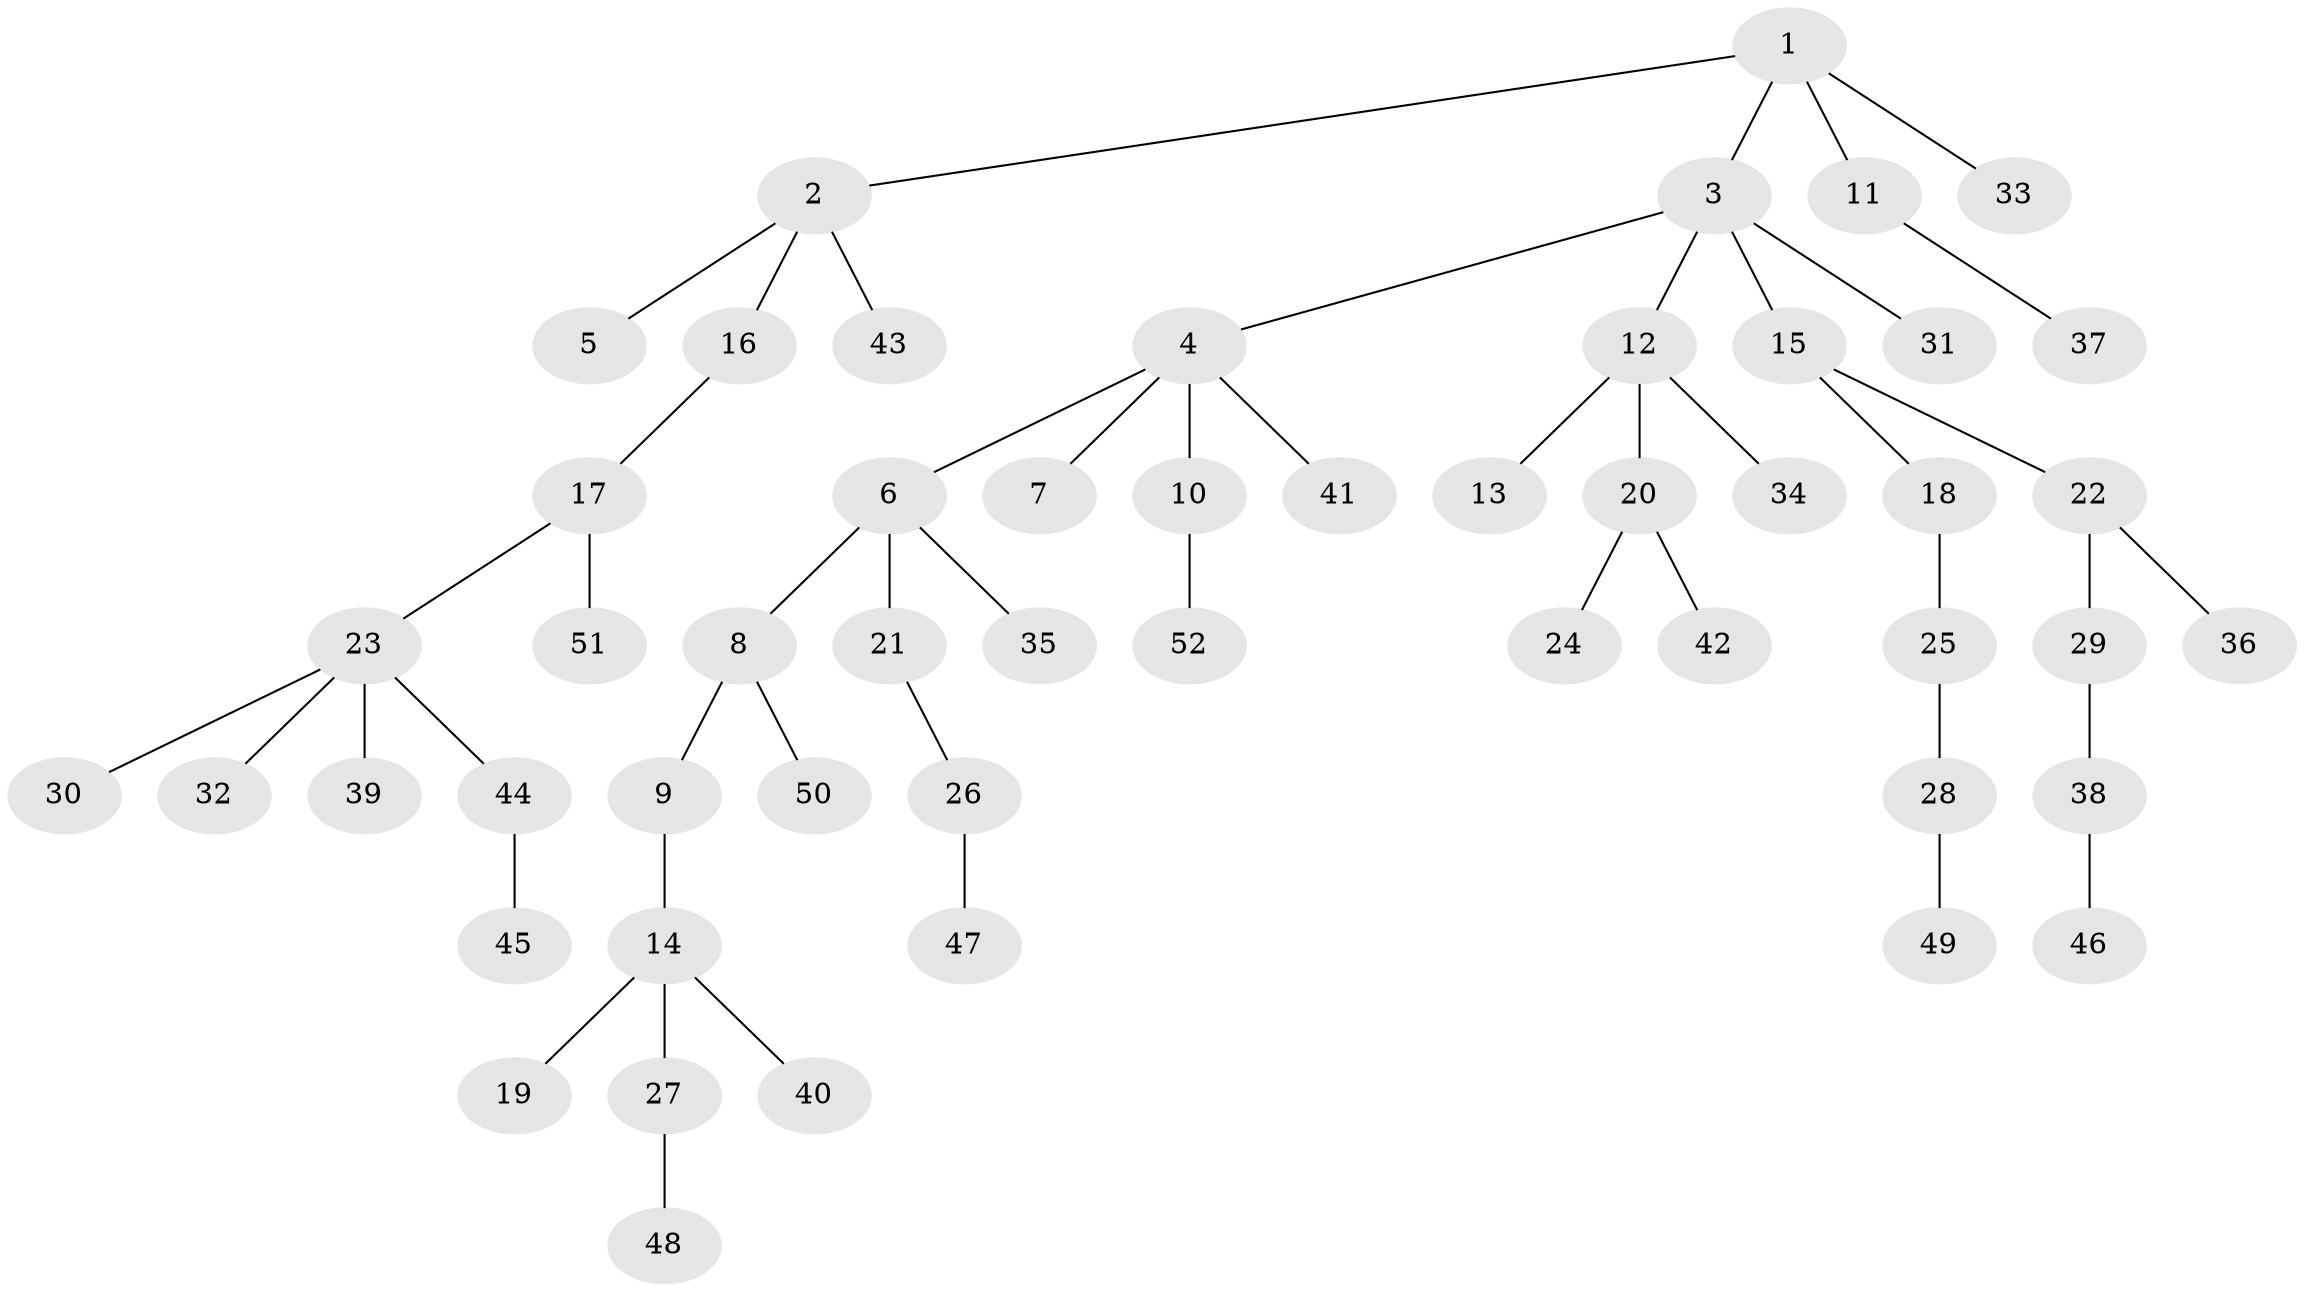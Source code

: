 // Generated by graph-tools (version 1.1) at 2025/36/03/09/25 02:36:43]
// undirected, 52 vertices, 51 edges
graph export_dot {
graph [start="1"]
  node [color=gray90,style=filled];
  1;
  2;
  3;
  4;
  5;
  6;
  7;
  8;
  9;
  10;
  11;
  12;
  13;
  14;
  15;
  16;
  17;
  18;
  19;
  20;
  21;
  22;
  23;
  24;
  25;
  26;
  27;
  28;
  29;
  30;
  31;
  32;
  33;
  34;
  35;
  36;
  37;
  38;
  39;
  40;
  41;
  42;
  43;
  44;
  45;
  46;
  47;
  48;
  49;
  50;
  51;
  52;
  1 -- 2;
  1 -- 3;
  1 -- 11;
  1 -- 33;
  2 -- 5;
  2 -- 16;
  2 -- 43;
  3 -- 4;
  3 -- 12;
  3 -- 15;
  3 -- 31;
  4 -- 6;
  4 -- 7;
  4 -- 10;
  4 -- 41;
  6 -- 8;
  6 -- 21;
  6 -- 35;
  8 -- 9;
  8 -- 50;
  9 -- 14;
  10 -- 52;
  11 -- 37;
  12 -- 13;
  12 -- 20;
  12 -- 34;
  14 -- 19;
  14 -- 27;
  14 -- 40;
  15 -- 18;
  15 -- 22;
  16 -- 17;
  17 -- 23;
  17 -- 51;
  18 -- 25;
  20 -- 24;
  20 -- 42;
  21 -- 26;
  22 -- 29;
  22 -- 36;
  23 -- 30;
  23 -- 32;
  23 -- 39;
  23 -- 44;
  25 -- 28;
  26 -- 47;
  27 -- 48;
  28 -- 49;
  29 -- 38;
  38 -- 46;
  44 -- 45;
}
